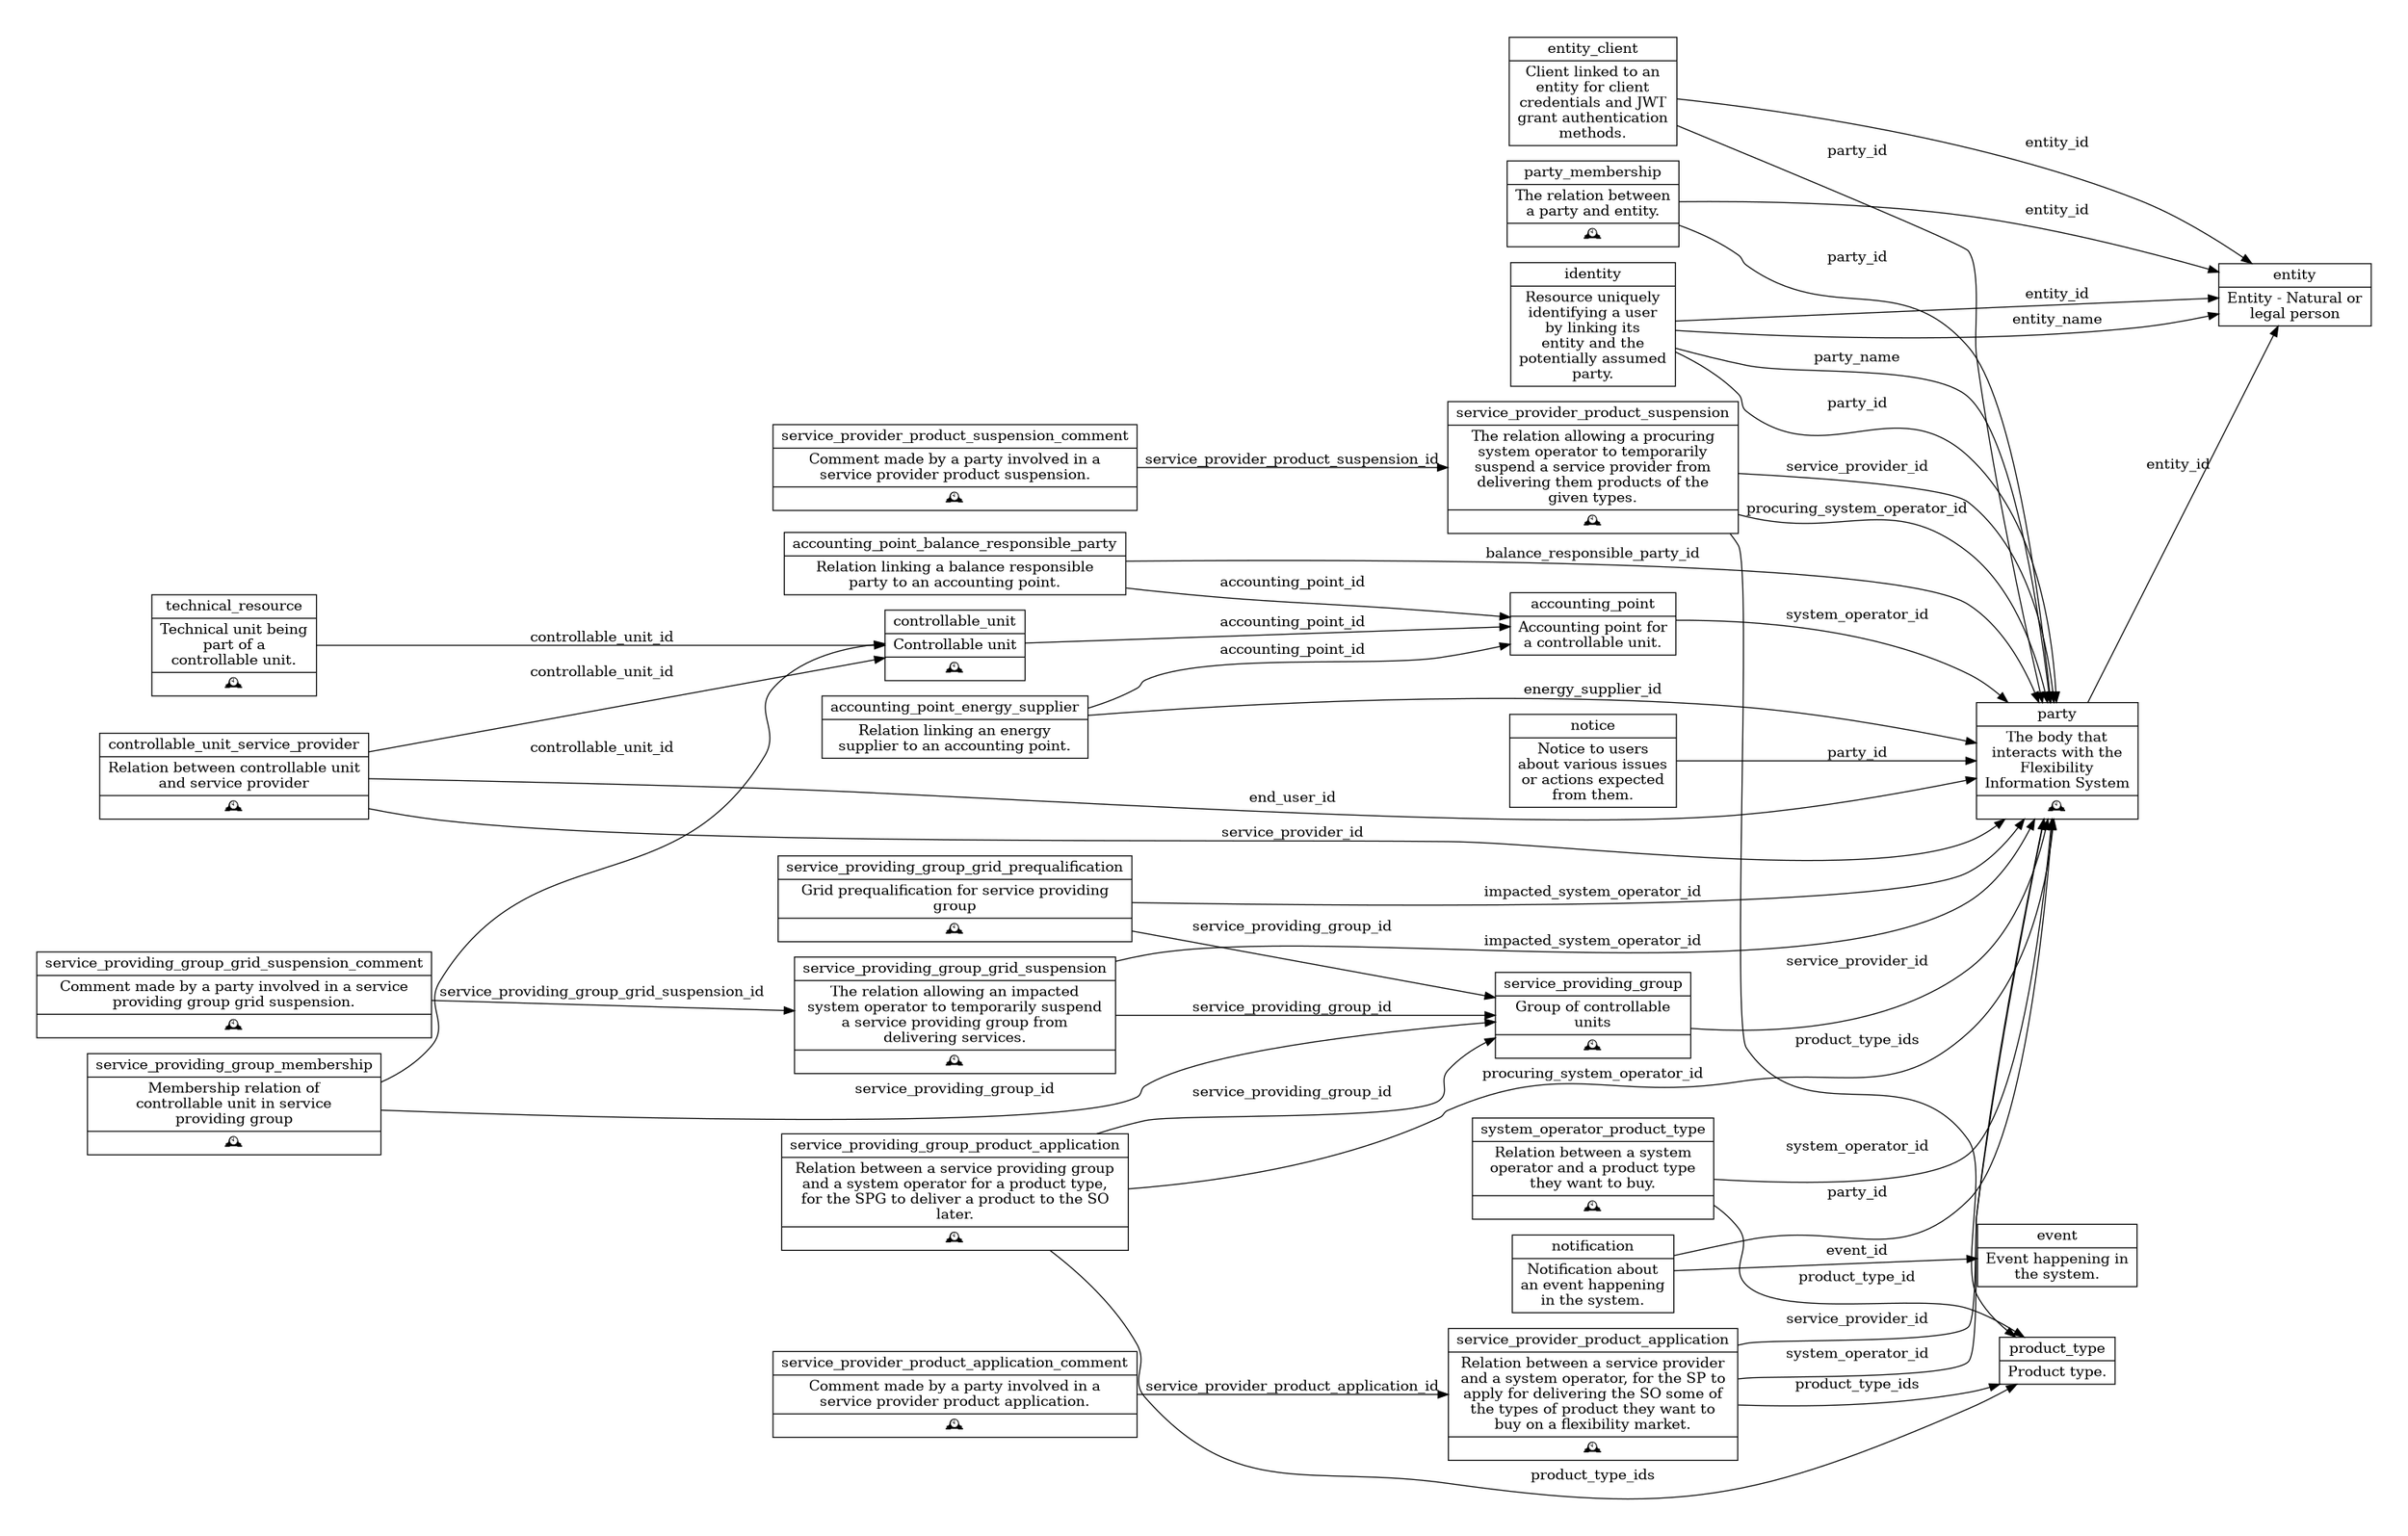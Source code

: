 @startdot resources
digraph flex {
    // Generated by local/scripts/resources_to_diagram.py
    graph [ rankdir=LR; pad=0.5; nodesep=0.2; ranksep=-1;]
    node [ shape=record; ]
    controllable_unit    [label="{controllable_unit}|{Controllable unit}|{🕰️}" shape=record style=solid]
    controllable_unit -> accounting_point     [label=accounting_point_id]
    controllable_unit_service_provider    [label="{controllable_unit_service_provider}|{Relation between controllable unit\nand service provider}|{🕰️}" shape=record style=solid]
    controllable_unit_service_provider -> controllable_unit     [label=controllable_unit_id]
    controllable_unit_service_provider -> party     [label=service_provider_id]
    controllable_unit_service_provider -> party     [label=end_user_id]
    service_providing_group    [label="{service_providing_group}|{Group of controllable\nunits}|{🕰️}" shape=record style=solid]
    service_providing_group -> party     [label=service_provider_id]
    service_providing_group_membership    [label="{service_providing_group_membership}|{Membership relation of\ncontrollable unit in service\nproviding group}|{🕰️}" shape=record style=solid]
    service_providing_group_membership -> controllable_unit     [label=controllable_unit_id]
    service_providing_group_membership -> service_providing_group     [label=service_providing_group_id]
    service_providing_group_grid_prequalification    [label="{service_providing_group_grid_prequalification}|{Grid prequalification for service providing\ngroup}|{🕰️}" shape=record style=solid]
    service_providing_group_grid_prequalification -> service_providing_group     [label=service_providing_group_id]
    service_providing_group_grid_prequalification -> party     [label=impacted_system_operator_id]
    service_providing_group_grid_suspension    [label="{service_providing_group_grid_suspension}|{The relation allowing an impacted\nsystem operator to temporarily suspend\na service providing group from\ndelivering services.}|{🕰️}" shape=record style=solid]
    service_providing_group_grid_suspension -> party     [label=impacted_system_operator_id]
    service_providing_group_grid_suspension -> service_providing_group     [label=service_providing_group_id]
    service_providing_group_grid_suspension_comment    [label="{service_providing_group_grid_suspension_comment}|{Comment made by a party involved in a service\nproviding group grid suspension.}|{🕰️}" shape=record style=solid]
    service_providing_group_grid_suspension_comment -> service_providing_group_grid_suspension     [label=service_providing_group_grid_suspension_id]
    entity    [label="{entity}|{Entity - Natural or\nlegal person}" shape=record style=solid]
    entity_client    [label="{entity_client}|{Client linked to an\nentity for client\ncredentials and JWT\ngrant authentication\nmethods.}" shape=record style=solid]
    entity_client -> entity     [label=entity_id]
    entity_client -> party     [label=party_id]
    party    [label="{party}|{The body that\ninteracts with the\nFlexibility\nInformation System}|{🕰️}" shape=record style=solid]
    party -> entity     [label=entity_id]
    party_membership    [label="{party_membership}|{The relation between\na party and entity.}|{🕰️}" shape=record style=solid]
    party_membership -> party     [label=party_id]
    party_membership -> entity     [label=entity_id]
    identity    [label="{identity}|{Resource uniquely\nidentifying a user\nby linking its\nentity and the\npotentially assumed\nparty.}" shape=record style=solid]
    identity -> entity     [label=entity_id]
    identity -> entity     [label=entity_name]
    identity -> party     [label=party_id]
    identity -> party     [label=party_name]
    technical_resource    [label="{technical_resource}|{Technical unit being\npart of a\ncontrollable unit.}|{🕰️}" shape=record style=solid]
    technical_resource -> controllable_unit     [label=controllable_unit_id]
    event    [label="{event}|{Event happening in\nthe system.}" shape=record style=solid]
    notification    [label="{notification}|{Notification about\nan event happening\nin the system.}" shape=record style=solid]
    notification -> event     [label=event_id]
    notification -> party     [label=party_id]
    accounting_point    [label="{accounting_point}|{Accounting point for\na controllable unit.}" shape=record style=solid]
    accounting_point -> party     [label=system_operator_id]
    accounting_point_balance_responsible_party    [label="{accounting_point_balance_responsible_party}|{Relation linking a balance responsible\nparty to an accounting point.}" shape=record style=solid]
    accounting_point_balance_responsible_party -> accounting_point     [label=accounting_point_id]
    accounting_point_balance_responsible_party -> party     [label=balance_responsible_party_id]
    accounting_point_energy_supplier    [label="{accounting_point_energy_supplier}|{Relation linking an energy\nsupplier to an accounting point.}" shape=record style=solid]
    accounting_point_energy_supplier -> accounting_point     [label=accounting_point_id]
    accounting_point_energy_supplier -> party     [label=energy_supplier_id]
    product_type    [label="{product_type}|{Product type.}" shape=record style=solid]
    system_operator_product_type    [label="{system_operator_product_type}|{Relation between a system\noperator and a product type\nthey want to buy.}|{🕰️}" shape=record style=solid]
    system_operator_product_type -> party     [label=system_operator_id]
    system_operator_product_type -> product_type     [label=product_type_id]
    service_provider_product_application    [label="{service_provider_product_application}|{Relation between a service provider\nand a system operator, for the SP to\napply for delivering the SO some of\nthe types of product they want to\nbuy on a flexibility market.}|{🕰️}" shape=record style=solid]
    service_provider_product_application -> party     [label=service_provider_id]
    service_provider_product_application -> party     [label=system_operator_id]
    service_provider_product_application -> product_type     [label=product_type_ids]
    service_provider_product_application_comment    [label="{service_provider_product_application_comment}|{Comment made by a party involved in a\nservice provider product application.}|{🕰️}" shape=record style=solid]
    service_provider_product_application_comment -> service_provider_product_application     [label=service_provider_product_application_id]
    service_provider_product_suspension    [label="{service_provider_product_suspension}|{The relation allowing a procuring\nsystem operator to temporarily\nsuspend a service provider from\ndelivering them products of the\ngiven types.}|{🕰️}" shape=record style=solid]
    service_provider_product_suspension -> party     [label=procuring_system_operator_id]
    service_provider_product_suspension -> party     [label=service_provider_id]
    service_provider_product_suspension -> product_type     [label=product_type_ids]
    service_provider_product_suspension_comment    [label="{service_provider_product_suspension_comment}|{Comment made by a party involved in a\nservice provider product suspension.}|{🕰️}" shape=record style=solid]
    service_provider_product_suspension_comment -> service_provider_product_suspension     [label=service_provider_product_suspension_id]
    service_providing_group_product_application    [label="{service_providing_group_product_application}|{Relation between a service providing group\nand a system operator for a product type,\nfor the SPG to deliver a product to the SO\nlater.}|{🕰️}" shape=record style=solid]
    service_providing_group_product_application -> service_providing_group     [label=service_providing_group_id]
    service_providing_group_product_application -> party     [label=procuring_system_operator_id]
    service_providing_group_product_application -> product_type     [label=product_type_ids]
    notice    [label="{notice}|{Notice to users\nabout various issues\nor actions expected\nfrom them.}" shape=record style=solid]
    notice -> party     [label=party_id]
}
@enddot
